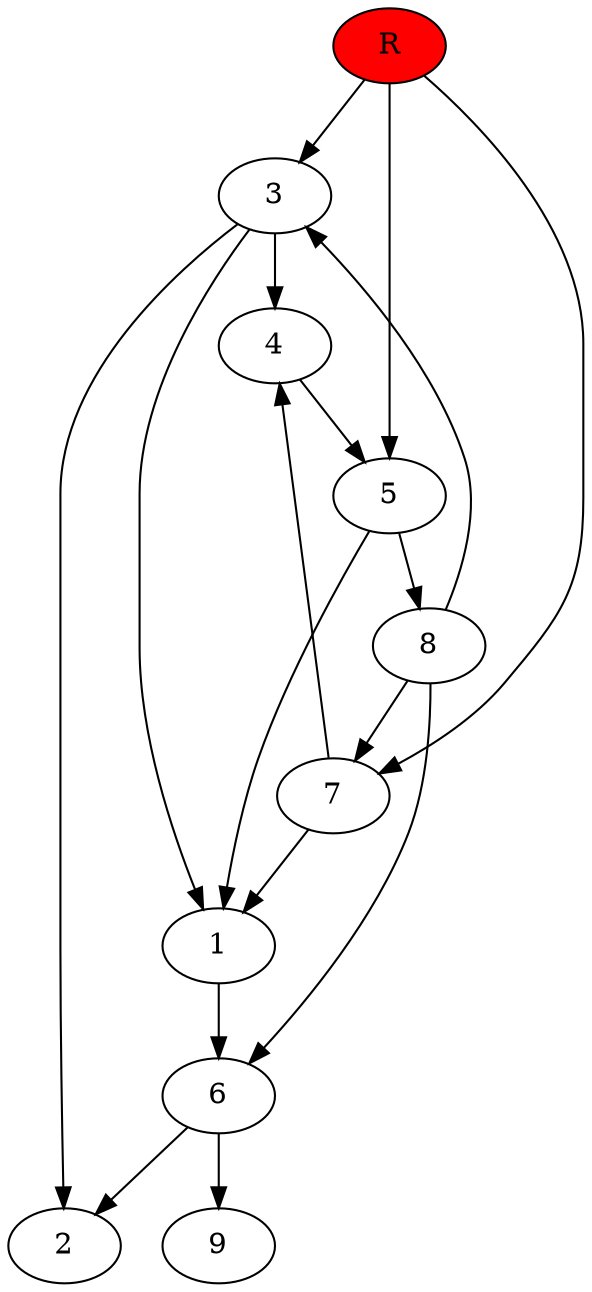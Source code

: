 digraph prb14890 {
	1
	2
	3
	4
	5
	6
	7
	8
	R [fillcolor="#ff0000" style=filled]
	1 -> 6
	3 -> 1
	3 -> 2
	3 -> 4
	4 -> 5
	5 -> 1
	5 -> 8
	6 -> 2
	6 -> 9
	7 -> 1
	7 -> 4
	8 -> 3
	8 -> 6
	8 -> 7
	R -> 3
	R -> 5
	R -> 7
}
